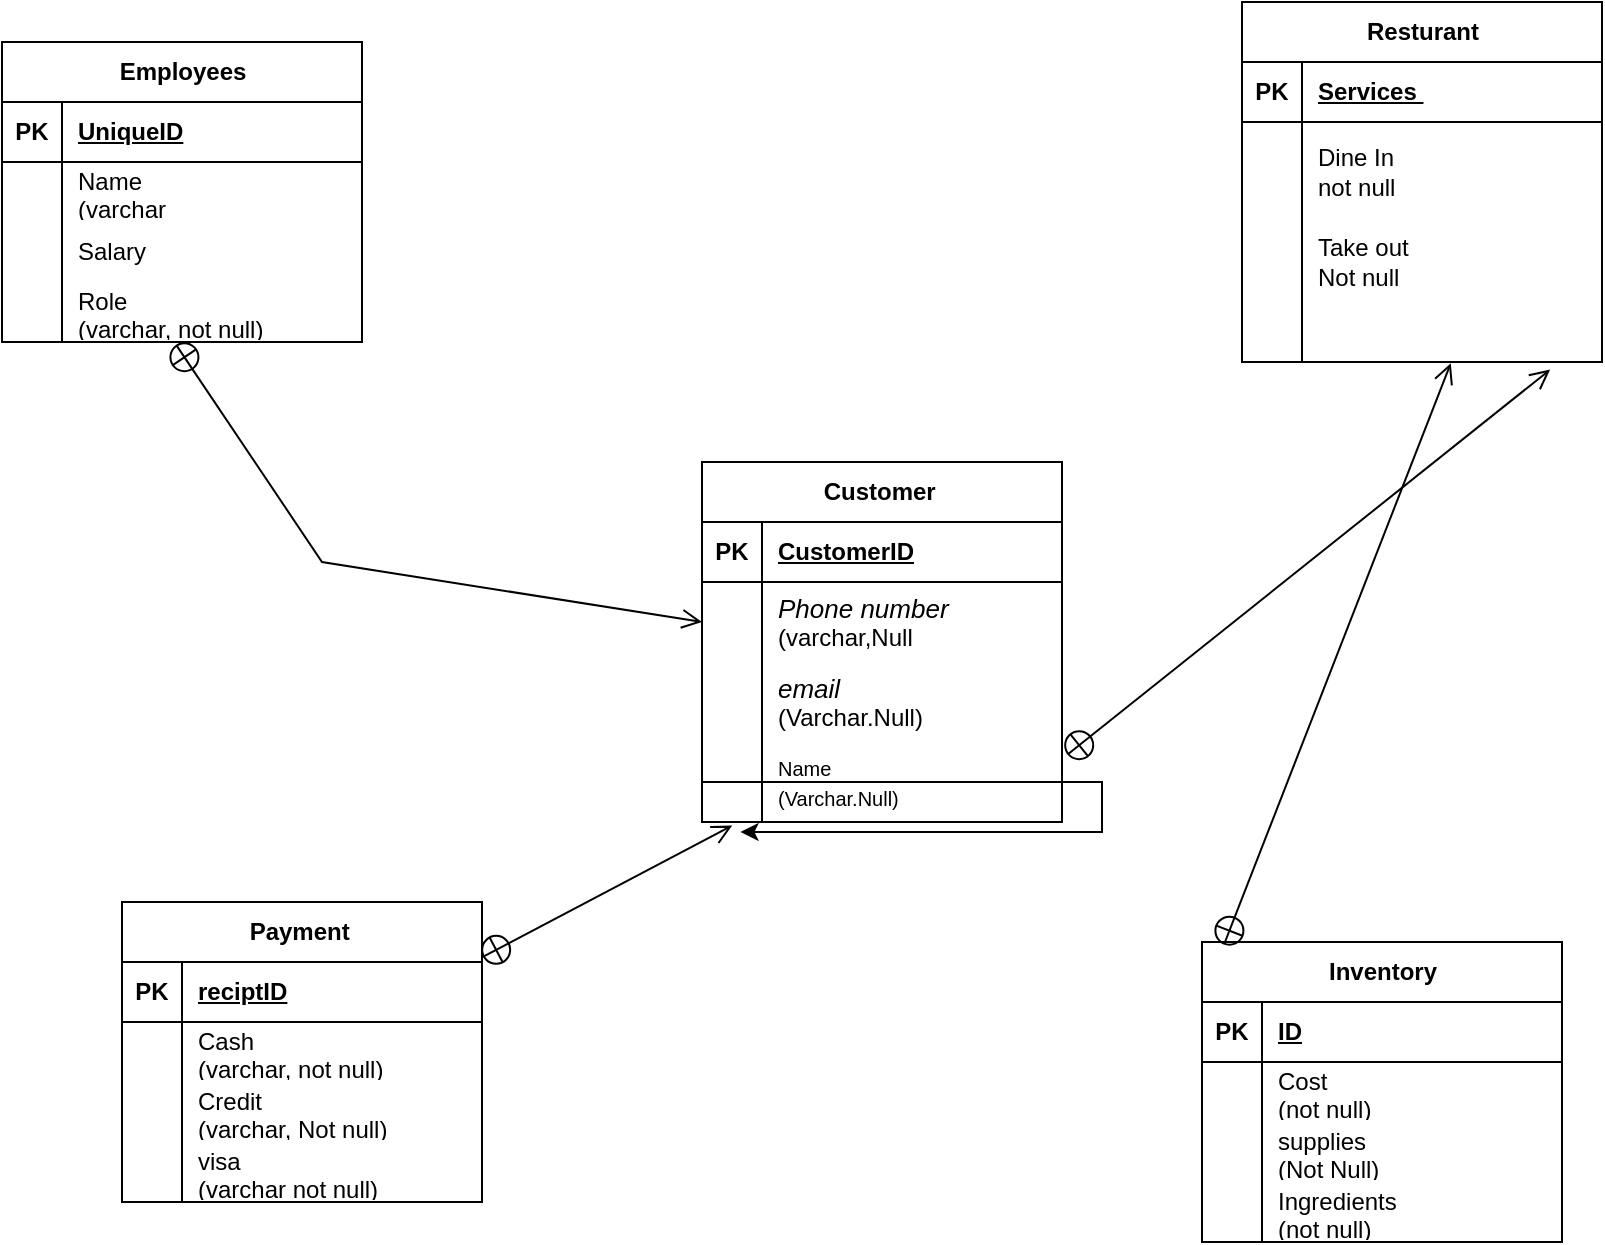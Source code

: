 <mxfile version="24.7.8">
  <diagram name="Page-1" id="HSO7H4II7nzMXGemg_yx">
    <mxGraphModel dx="1036" dy="702" grid="1" gridSize="10" guides="1" tooltips="1" connect="1" arrows="1" fold="1" page="1" pageScale="1" pageWidth="850" pageHeight="1100" math="0" shadow="0">
      <root>
        <mxCell id="0" />
        <mxCell id="1" parent="0" />
        <mxCell id="41Qm5kVFxvDwFur5cZqI-1" value="Customer&amp;nbsp;" style="shape=table;startSize=30;container=1;collapsible=1;childLayout=tableLayout;fixedRows=1;rowLines=0;fontStyle=1;align=center;resizeLast=1;html=1;" parent="1" vertex="1">
          <mxGeometry x="400" y="270" width="180" height="180" as="geometry" />
        </mxCell>
        <mxCell id="41Qm5kVFxvDwFur5cZqI-2" value="" style="shape=tableRow;horizontal=0;startSize=0;swimlaneHead=0;swimlaneBody=0;fillColor=none;collapsible=0;dropTarget=0;points=[[0,0.5],[1,0.5]];portConstraint=eastwest;top=0;left=0;right=0;bottom=1;" parent="41Qm5kVFxvDwFur5cZqI-1" vertex="1">
          <mxGeometry y="30" width="180" height="30" as="geometry" />
        </mxCell>
        <mxCell id="41Qm5kVFxvDwFur5cZqI-3" value="PK" style="shape=partialRectangle;connectable=0;fillColor=none;top=0;left=0;bottom=0;right=0;fontStyle=1;overflow=hidden;whiteSpace=wrap;html=1;" parent="41Qm5kVFxvDwFur5cZqI-2" vertex="1">
          <mxGeometry width="30" height="30" as="geometry">
            <mxRectangle width="30" height="30" as="alternateBounds" />
          </mxGeometry>
        </mxCell>
        <mxCell id="41Qm5kVFxvDwFur5cZqI-4" value="CustomerID" style="shape=partialRectangle;connectable=0;fillColor=none;top=0;left=0;bottom=0;right=0;align=left;spacingLeft=6;fontStyle=5;overflow=hidden;whiteSpace=wrap;html=1;" parent="41Qm5kVFxvDwFur5cZqI-2" vertex="1">
          <mxGeometry x="30" width="150" height="30" as="geometry">
            <mxRectangle width="150" height="30" as="alternateBounds" />
          </mxGeometry>
        </mxCell>
        <mxCell id="41Qm5kVFxvDwFur5cZqI-5" value="" style="shape=tableRow;horizontal=0;startSize=0;swimlaneHead=0;swimlaneBody=0;fillColor=none;collapsible=0;dropTarget=0;points=[[0,0.5],[1,0.5]];portConstraint=eastwest;top=0;left=0;right=0;bottom=0;" parent="41Qm5kVFxvDwFur5cZqI-1" vertex="1">
          <mxGeometry y="60" width="180" height="40" as="geometry" />
        </mxCell>
        <mxCell id="41Qm5kVFxvDwFur5cZqI-6" value="" style="shape=partialRectangle;connectable=0;fillColor=none;top=0;left=0;bottom=0;right=0;editable=1;overflow=hidden;whiteSpace=wrap;html=1;" parent="41Qm5kVFxvDwFur5cZqI-5" vertex="1">
          <mxGeometry width="30" height="40" as="geometry">
            <mxRectangle width="30" height="40" as="alternateBounds" />
          </mxGeometry>
        </mxCell>
        <mxCell id="41Qm5kVFxvDwFur5cZqI-7" value="&lt;i style=&quot;&quot;&gt;&lt;font style=&quot;font-size: 13px;&quot;&gt;Phone number&lt;/font&gt;&lt;/i&gt; (varchar,Null" style="shape=partialRectangle;connectable=0;fillColor=none;top=0;left=0;bottom=0;right=0;align=left;spacingLeft=6;overflow=hidden;whiteSpace=wrap;html=1;" parent="41Qm5kVFxvDwFur5cZqI-5" vertex="1">
          <mxGeometry x="30" width="150" height="40" as="geometry">
            <mxRectangle width="150" height="40" as="alternateBounds" />
          </mxGeometry>
        </mxCell>
        <mxCell id="41Qm5kVFxvDwFur5cZqI-8" value="" style="shape=tableRow;horizontal=0;startSize=0;swimlaneHead=0;swimlaneBody=0;fillColor=none;collapsible=0;dropTarget=0;points=[[0,0.5],[1,0.5]];portConstraint=eastwest;top=0;left=0;right=0;bottom=0;" parent="41Qm5kVFxvDwFur5cZqI-1" vertex="1">
          <mxGeometry y="100" width="180" height="40" as="geometry" />
        </mxCell>
        <mxCell id="41Qm5kVFxvDwFur5cZqI-9" value="" style="shape=partialRectangle;connectable=0;fillColor=none;top=0;left=0;bottom=0;right=0;editable=1;overflow=hidden;whiteSpace=wrap;html=1;" parent="41Qm5kVFxvDwFur5cZqI-8" vertex="1">
          <mxGeometry width="30" height="40" as="geometry">
            <mxRectangle width="30" height="40" as="alternateBounds" />
          </mxGeometry>
        </mxCell>
        <mxCell id="41Qm5kVFxvDwFur5cZqI-10" value="&lt;font style=&quot;font-size: 13px;&quot;&gt;&lt;i&gt;email&lt;/i&gt;&lt;/font&gt;&lt;div&gt;(Varchar.Null)&lt;/div&gt;" style="shape=partialRectangle;connectable=0;fillColor=none;top=0;left=0;bottom=0;right=0;align=left;spacingLeft=6;overflow=hidden;whiteSpace=wrap;html=1;" parent="41Qm5kVFxvDwFur5cZqI-8" vertex="1">
          <mxGeometry x="30" width="150" height="40" as="geometry">
            <mxRectangle width="150" height="40" as="alternateBounds" />
          </mxGeometry>
        </mxCell>
        <mxCell id="41Qm5kVFxvDwFur5cZqI-11" value="" style="shape=tableRow;horizontal=0;startSize=0;swimlaneHead=0;swimlaneBody=0;fillColor=none;collapsible=0;dropTarget=0;points=[[0,0.5],[1,0.5]];portConstraint=eastwest;top=0;left=0;right=0;bottom=0;" parent="41Qm5kVFxvDwFur5cZqI-1" vertex="1">
          <mxGeometry y="140" width="180" height="40" as="geometry" />
        </mxCell>
        <mxCell id="41Qm5kVFxvDwFur5cZqI-12" value="" style="shape=partialRectangle;connectable=0;fillColor=none;top=0;left=0;bottom=0;right=0;editable=1;overflow=hidden;whiteSpace=wrap;html=1;" parent="41Qm5kVFxvDwFur5cZqI-11" vertex="1">
          <mxGeometry width="30" height="40" as="geometry">
            <mxRectangle width="30" height="40" as="alternateBounds" />
          </mxGeometry>
        </mxCell>
        <mxCell id="41Qm5kVFxvDwFur5cZqI-13" value="&lt;font size=&quot;1&quot;&gt;Name&amp;nbsp;&lt;/font&gt;&lt;div&gt;&lt;font size=&quot;1&quot;&gt;(Varchar.Null)&lt;/font&gt;&lt;/div&gt;" style="shape=partialRectangle;connectable=0;fillColor=none;top=0;left=0;bottom=0;right=0;align=left;spacingLeft=6;overflow=hidden;whiteSpace=wrap;html=1;" parent="41Qm5kVFxvDwFur5cZqI-11" vertex="1">
          <mxGeometry x="30" width="150" height="40" as="geometry">
            <mxRectangle width="150" height="40" as="alternateBounds" />
          </mxGeometry>
        </mxCell>
        <mxCell id="41Qm5kVFxvDwFur5cZqI-73" style="edgeStyle=orthogonalEdgeStyle;rounded=0;orthogonalLoop=1;jettySize=auto;html=1;entryX=0.107;entryY=1.125;entryDx=0;entryDy=0;entryPerimeter=0;" parent="41Qm5kVFxvDwFur5cZqI-1" source="41Qm5kVFxvDwFur5cZqI-8" target="41Qm5kVFxvDwFur5cZqI-11" edge="1">
          <mxGeometry relative="1" as="geometry">
            <Array as="points">
              <mxPoint y="160" />
              <mxPoint x="200" y="160" />
              <mxPoint x="200" y="185" />
            </Array>
          </mxGeometry>
        </mxCell>
        <mxCell id="41Qm5kVFxvDwFur5cZqI-17" value="Employees" style="shape=table;startSize=30;container=1;collapsible=1;childLayout=tableLayout;fixedRows=1;rowLines=0;fontStyle=1;align=center;resizeLast=1;html=1;" parent="1" vertex="1">
          <mxGeometry x="50" y="60" width="180" height="150" as="geometry" />
        </mxCell>
        <mxCell id="41Qm5kVFxvDwFur5cZqI-18" value="" style="shape=tableRow;horizontal=0;startSize=0;swimlaneHead=0;swimlaneBody=0;fillColor=none;collapsible=0;dropTarget=0;points=[[0,0.5],[1,0.5]];portConstraint=eastwest;top=0;left=0;right=0;bottom=1;" parent="41Qm5kVFxvDwFur5cZqI-17" vertex="1">
          <mxGeometry y="30" width="180" height="30" as="geometry" />
        </mxCell>
        <mxCell id="41Qm5kVFxvDwFur5cZqI-19" value="PK" style="shape=partialRectangle;connectable=0;fillColor=none;top=0;left=0;bottom=0;right=0;fontStyle=1;overflow=hidden;whiteSpace=wrap;html=1;" parent="41Qm5kVFxvDwFur5cZqI-18" vertex="1">
          <mxGeometry width="30" height="30" as="geometry">
            <mxRectangle width="30" height="30" as="alternateBounds" />
          </mxGeometry>
        </mxCell>
        <mxCell id="41Qm5kVFxvDwFur5cZqI-20" value="UniqueID" style="shape=partialRectangle;connectable=0;fillColor=none;top=0;left=0;bottom=0;right=0;align=left;spacingLeft=6;fontStyle=5;overflow=hidden;whiteSpace=wrap;html=1;" parent="41Qm5kVFxvDwFur5cZqI-18" vertex="1">
          <mxGeometry x="30" width="150" height="30" as="geometry">
            <mxRectangle width="150" height="30" as="alternateBounds" />
          </mxGeometry>
        </mxCell>
        <mxCell id="41Qm5kVFxvDwFur5cZqI-21" value="" style="shape=tableRow;horizontal=0;startSize=0;swimlaneHead=0;swimlaneBody=0;fillColor=none;collapsible=0;dropTarget=0;points=[[0,0.5],[1,0.5]];portConstraint=eastwest;top=0;left=0;right=0;bottom=0;" parent="41Qm5kVFxvDwFur5cZqI-17" vertex="1">
          <mxGeometry y="60" width="180" height="30" as="geometry" />
        </mxCell>
        <mxCell id="41Qm5kVFxvDwFur5cZqI-22" value="" style="shape=partialRectangle;connectable=0;fillColor=none;top=0;left=0;bottom=0;right=0;editable=1;overflow=hidden;whiteSpace=wrap;html=1;" parent="41Qm5kVFxvDwFur5cZqI-21" vertex="1">
          <mxGeometry width="30" height="30" as="geometry">
            <mxRectangle width="30" height="30" as="alternateBounds" />
          </mxGeometry>
        </mxCell>
        <mxCell id="41Qm5kVFxvDwFur5cZqI-23" value="Name&lt;div&gt;(varchar&amp;nbsp;&lt;/div&gt;" style="shape=partialRectangle;connectable=0;fillColor=none;top=0;left=0;bottom=0;right=0;align=left;spacingLeft=6;overflow=hidden;whiteSpace=wrap;html=1;" parent="41Qm5kVFxvDwFur5cZqI-21" vertex="1">
          <mxGeometry x="30" width="150" height="30" as="geometry">
            <mxRectangle width="150" height="30" as="alternateBounds" />
          </mxGeometry>
        </mxCell>
        <mxCell id="41Qm5kVFxvDwFur5cZqI-24" value="" style="shape=tableRow;horizontal=0;startSize=0;swimlaneHead=0;swimlaneBody=0;fillColor=none;collapsible=0;dropTarget=0;points=[[0,0.5],[1,0.5]];portConstraint=eastwest;top=0;left=0;right=0;bottom=0;" parent="41Qm5kVFxvDwFur5cZqI-17" vertex="1">
          <mxGeometry y="90" width="180" height="30" as="geometry" />
        </mxCell>
        <mxCell id="41Qm5kVFxvDwFur5cZqI-25" value="" style="shape=partialRectangle;connectable=0;fillColor=none;top=0;left=0;bottom=0;right=0;editable=1;overflow=hidden;whiteSpace=wrap;html=1;" parent="41Qm5kVFxvDwFur5cZqI-24" vertex="1">
          <mxGeometry width="30" height="30" as="geometry">
            <mxRectangle width="30" height="30" as="alternateBounds" />
          </mxGeometry>
        </mxCell>
        <mxCell id="41Qm5kVFxvDwFur5cZqI-26" value="Salary" style="shape=partialRectangle;connectable=0;fillColor=none;top=0;left=0;bottom=0;right=0;align=left;spacingLeft=6;overflow=hidden;whiteSpace=wrap;html=1;" parent="41Qm5kVFxvDwFur5cZqI-24" vertex="1">
          <mxGeometry x="30" width="150" height="30" as="geometry">
            <mxRectangle width="150" height="30" as="alternateBounds" />
          </mxGeometry>
        </mxCell>
        <mxCell id="41Qm5kVFxvDwFur5cZqI-27" value="" style="shape=tableRow;horizontal=0;startSize=0;swimlaneHead=0;swimlaneBody=0;fillColor=none;collapsible=0;dropTarget=0;points=[[0,0.5],[1,0.5]];portConstraint=eastwest;top=0;left=0;right=0;bottom=0;" parent="41Qm5kVFxvDwFur5cZqI-17" vertex="1">
          <mxGeometry y="120" width="180" height="30" as="geometry" />
        </mxCell>
        <mxCell id="41Qm5kVFxvDwFur5cZqI-28" value="" style="shape=partialRectangle;connectable=0;fillColor=none;top=0;left=0;bottom=0;right=0;editable=1;overflow=hidden;whiteSpace=wrap;html=1;" parent="41Qm5kVFxvDwFur5cZqI-27" vertex="1">
          <mxGeometry width="30" height="30" as="geometry">
            <mxRectangle width="30" height="30" as="alternateBounds" />
          </mxGeometry>
        </mxCell>
        <mxCell id="41Qm5kVFxvDwFur5cZqI-29" value="Role&lt;div&gt;(varchar, not null)&lt;/div&gt;" style="shape=partialRectangle;connectable=0;fillColor=none;top=0;left=0;bottom=0;right=0;align=left;spacingLeft=6;overflow=hidden;whiteSpace=wrap;html=1;" parent="41Qm5kVFxvDwFur5cZqI-27" vertex="1">
          <mxGeometry x="30" width="150" height="30" as="geometry">
            <mxRectangle width="150" height="30" as="alternateBounds" />
          </mxGeometry>
        </mxCell>
        <mxCell id="41Qm5kVFxvDwFur5cZqI-30" value="Inventory" style="shape=table;startSize=30;container=1;collapsible=1;childLayout=tableLayout;fixedRows=1;rowLines=0;fontStyle=1;align=center;resizeLast=1;html=1;" parent="1" vertex="1">
          <mxGeometry x="650" y="510" width="180" height="150" as="geometry" />
        </mxCell>
        <mxCell id="41Qm5kVFxvDwFur5cZqI-31" value="" style="shape=tableRow;horizontal=0;startSize=0;swimlaneHead=0;swimlaneBody=0;fillColor=none;collapsible=0;dropTarget=0;points=[[0,0.5],[1,0.5]];portConstraint=eastwest;top=0;left=0;right=0;bottom=1;" parent="41Qm5kVFxvDwFur5cZqI-30" vertex="1">
          <mxGeometry y="30" width="180" height="30" as="geometry" />
        </mxCell>
        <mxCell id="41Qm5kVFxvDwFur5cZqI-32" value="PK" style="shape=partialRectangle;connectable=0;fillColor=none;top=0;left=0;bottom=0;right=0;fontStyle=1;overflow=hidden;whiteSpace=wrap;html=1;" parent="41Qm5kVFxvDwFur5cZqI-31" vertex="1">
          <mxGeometry width="30" height="30" as="geometry">
            <mxRectangle width="30" height="30" as="alternateBounds" />
          </mxGeometry>
        </mxCell>
        <mxCell id="41Qm5kVFxvDwFur5cZqI-33" value="ID" style="shape=partialRectangle;connectable=0;fillColor=none;top=0;left=0;bottom=0;right=0;align=left;spacingLeft=6;fontStyle=5;overflow=hidden;whiteSpace=wrap;html=1;" parent="41Qm5kVFxvDwFur5cZqI-31" vertex="1">
          <mxGeometry x="30" width="150" height="30" as="geometry">
            <mxRectangle width="150" height="30" as="alternateBounds" />
          </mxGeometry>
        </mxCell>
        <mxCell id="41Qm5kVFxvDwFur5cZqI-34" value="" style="shape=tableRow;horizontal=0;startSize=0;swimlaneHead=0;swimlaneBody=0;fillColor=none;collapsible=0;dropTarget=0;points=[[0,0.5],[1,0.5]];portConstraint=eastwest;top=0;left=0;right=0;bottom=0;" parent="41Qm5kVFxvDwFur5cZqI-30" vertex="1">
          <mxGeometry y="60" width="180" height="30" as="geometry" />
        </mxCell>
        <mxCell id="41Qm5kVFxvDwFur5cZqI-35" value="" style="shape=partialRectangle;connectable=0;fillColor=none;top=0;left=0;bottom=0;right=0;editable=1;overflow=hidden;whiteSpace=wrap;html=1;" parent="41Qm5kVFxvDwFur5cZqI-34" vertex="1">
          <mxGeometry width="30" height="30" as="geometry">
            <mxRectangle width="30" height="30" as="alternateBounds" />
          </mxGeometry>
        </mxCell>
        <mxCell id="41Qm5kVFxvDwFur5cZqI-36" value="Cost&lt;div&gt;(not null)&lt;/div&gt;" style="shape=partialRectangle;connectable=0;fillColor=none;top=0;left=0;bottom=0;right=0;align=left;spacingLeft=6;overflow=hidden;whiteSpace=wrap;html=1;" parent="41Qm5kVFxvDwFur5cZqI-34" vertex="1">
          <mxGeometry x="30" width="150" height="30" as="geometry">
            <mxRectangle width="150" height="30" as="alternateBounds" />
          </mxGeometry>
        </mxCell>
        <mxCell id="41Qm5kVFxvDwFur5cZqI-37" value="" style="shape=tableRow;horizontal=0;startSize=0;swimlaneHead=0;swimlaneBody=0;fillColor=none;collapsible=0;dropTarget=0;points=[[0,0.5],[1,0.5]];portConstraint=eastwest;top=0;left=0;right=0;bottom=0;" parent="41Qm5kVFxvDwFur5cZqI-30" vertex="1">
          <mxGeometry y="90" width="180" height="30" as="geometry" />
        </mxCell>
        <mxCell id="41Qm5kVFxvDwFur5cZqI-38" value="" style="shape=partialRectangle;connectable=0;fillColor=none;top=0;left=0;bottom=0;right=0;editable=1;overflow=hidden;whiteSpace=wrap;html=1;" parent="41Qm5kVFxvDwFur5cZqI-37" vertex="1">
          <mxGeometry width="30" height="30" as="geometry">
            <mxRectangle width="30" height="30" as="alternateBounds" />
          </mxGeometry>
        </mxCell>
        <mxCell id="41Qm5kVFxvDwFur5cZqI-39" value="&lt;div&gt;supplies&lt;/div&gt;&lt;div&gt;(Not Null)&lt;/div&gt;" style="shape=partialRectangle;connectable=0;fillColor=none;top=0;left=0;bottom=0;right=0;align=left;spacingLeft=6;overflow=hidden;whiteSpace=wrap;html=1;" parent="41Qm5kVFxvDwFur5cZqI-37" vertex="1">
          <mxGeometry x="30" width="150" height="30" as="geometry">
            <mxRectangle width="150" height="30" as="alternateBounds" />
          </mxGeometry>
        </mxCell>
        <mxCell id="41Qm5kVFxvDwFur5cZqI-40" value="" style="shape=tableRow;horizontal=0;startSize=0;swimlaneHead=0;swimlaneBody=0;fillColor=none;collapsible=0;dropTarget=0;points=[[0,0.5],[1,0.5]];portConstraint=eastwest;top=0;left=0;right=0;bottom=0;" parent="41Qm5kVFxvDwFur5cZqI-30" vertex="1">
          <mxGeometry y="120" width="180" height="30" as="geometry" />
        </mxCell>
        <mxCell id="41Qm5kVFxvDwFur5cZqI-41" value="" style="shape=partialRectangle;connectable=0;fillColor=none;top=0;left=0;bottom=0;right=0;editable=1;overflow=hidden;whiteSpace=wrap;html=1;" parent="41Qm5kVFxvDwFur5cZqI-40" vertex="1">
          <mxGeometry width="30" height="30" as="geometry">
            <mxRectangle width="30" height="30" as="alternateBounds" />
          </mxGeometry>
        </mxCell>
        <mxCell id="41Qm5kVFxvDwFur5cZqI-42" value="Ingredients&lt;div&gt;(not null)&lt;/div&gt;" style="shape=partialRectangle;connectable=0;fillColor=none;top=0;left=0;bottom=0;right=0;align=left;spacingLeft=6;overflow=hidden;whiteSpace=wrap;html=1;" parent="41Qm5kVFxvDwFur5cZqI-40" vertex="1">
          <mxGeometry x="30" width="150" height="30" as="geometry">
            <mxRectangle width="150" height="30" as="alternateBounds" />
          </mxGeometry>
        </mxCell>
        <mxCell id="41Qm5kVFxvDwFur5cZqI-43" value="Payment&amp;nbsp;" style="shape=table;startSize=30;container=1;collapsible=1;childLayout=tableLayout;fixedRows=1;rowLines=0;fontStyle=1;align=center;resizeLast=1;html=1;" parent="1" vertex="1">
          <mxGeometry x="110" y="490" width="180" height="150" as="geometry" />
        </mxCell>
        <mxCell id="41Qm5kVFxvDwFur5cZqI-44" value="" style="shape=tableRow;horizontal=0;startSize=0;swimlaneHead=0;swimlaneBody=0;fillColor=none;collapsible=0;dropTarget=0;points=[[0,0.5],[1,0.5]];portConstraint=eastwest;top=0;left=0;right=0;bottom=1;" parent="41Qm5kVFxvDwFur5cZqI-43" vertex="1">
          <mxGeometry y="30" width="180" height="30" as="geometry" />
        </mxCell>
        <mxCell id="41Qm5kVFxvDwFur5cZqI-45" value="PK" style="shape=partialRectangle;connectable=0;fillColor=none;top=0;left=0;bottom=0;right=0;fontStyle=1;overflow=hidden;whiteSpace=wrap;html=1;" parent="41Qm5kVFxvDwFur5cZqI-44" vertex="1">
          <mxGeometry width="30" height="30" as="geometry">
            <mxRectangle width="30" height="30" as="alternateBounds" />
          </mxGeometry>
        </mxCell>
        <mxCell id="41Qm5kVFxvDwFur5cZqI-46" value="reciptID" style="shape=partialRectangle;connectable=0;fillColor=none;top=0;left=0;bottom=0;right=0;align=left;spacingLeft=6;fontStyle=5;overflow=hidden;whiteSpace=wrap;html=1;" parent="41Qm5kVFxvDwFur5cZqI-44" vertex="1">
          <mxGeometry x="30" width="150" height="30" as="geometry">
            <mxRectangle width="150" height="30" as="alternateBounds" />
          </mxGeometry>
        </mxCell>
        <mxCell id="41Qm5kVFxvDwFur5cZqI-47" value="" style="shape=tableRow;horizontal=0;startSize=0;swimlaneHead=0;swimlaneBody=0;fillColor=none;collapsible=0;dropTarget=0;points=[[0,0.5],[1,0.5]];portConstraint=eastwest;top=0;left=0;right=0;bottom=0;" parent="41Qm5kVFxvDwFur5cZqI-43" vertex="1">
          <mxGeometry y="60" width="180" height="30" as="geometry" />
        </mxCell>
        <mxCell id="41Qm5kVFxvDwFur5cZqI-48" value="" style="shape=partialRectangle;connectable=0;fillColor=none;top=0;left=0;bottom=0;right=0;editable=1;overflow=hidden;whiteSpace=wrap;html=1;" parent="41Qm5kVFxvDwFur5cZqI-47" vertex="1">
          <mxGeometry width="30" height="30" as="geometry">
            <mxRectangle width="30" height="30" as="alternateBounds" />
          </mxGeometry>
        </mxCell>
        <mxCell id="41Qm5kVFxvDwFur5cZqI-49" value="Cash&amp;nbsp;&lt;div&gt;(varchar, not null)&lt;/div&gt;" style="shape=partialRectangle;connectable=0;fillColor=none;top=0;left=0;bottom=0;right=0;align=left;spacingLeft=6;overflow=hidden;whiteSpace=wrap;html=1;" parent="41Qm5kVFxvDwFur5cZqI-47" vertex="1">
          <mxGeometry x="30" width="150" height="30" as="geometry">
            <mxRectangle width="150" height="30" as="alternateBounds" />
          </mxGeometry>
        </mxCell>
        <mxCell id="41Qm5kVFxvDwFur5cZqI-50" value="" style="shape=tableRow;horizontal=0;startSize=0;swimlaneHead=0;swimlaneBody=0;fillColor=none;collapsible=0;dropTarget=0;points=[[0,0.5],[1,0.5]];portConstraint=eastwest;top=0;left=0;right=0;bottom=0;" parent="41Qm5kVFxvDwFur5cZqI-43" vertex="1">
          <mxGeometry y="90" width="180" height="30" as="geometry" />
        </mxCell>
        <mxCell id="41Qm5kVFxvDwFur5cZqI-51" value="" style="shape=partialRectangle;connectable=0;fillColor=none;top=0;left=0;bottom=0;right=0;editable=1;overflow=hidden;whiteSpace=wrap;html=1;" parent="41Qm5kVFxvDwFur5cZqI-50" vertex="1">
          <mxGeometry width="30" height="30" as="geometry">
            <mxRectangle width="30" height="30" as="alternateBounds" />
          </mxGeometry>
        </mxCell>
        <mxCell id="41Qm5kVFxvDwFur5cZqI-52" value="Credit&amp;nbsp;&lt;div&gt;(varchar, Not null)&lt;/div&gt;" style="shape=partialRectangle;connectable=0;fillColor=none;top=0;left=0;bottom=0;right=0;align=left;spacingLeft=6;overflow=hidden;whiteSpace=wrap;html=1;" parent="41Qm5kVFxvDwFur5cZqI-50" vertex="1">
          <mxGeometry x="30" width="150" height="30" as="geometry">
            <mxRectangle width="150" height="30" as="alternateBounds" />
          </mxGeometry>
        </mxCell>
        <mxCell id="41Qm5kVFxvDwFur5cZqI-53" value="" style="shape=tableRow;horizontal=0;startSize=0;swimlaneHead=0;swimlaneBody=0;fillColor=none;collapsible=0;dropTarget=0;points=[[0,0.5],[1,0.5]];portConstraint=eastwest;top=0;left=0;right=0;bottom=0;" parent="41Qm5kVFxvDwFur5cZqI-43" vertex="1">
          <mxGeometry y="120" width="180" height="30" as="geometry" />
        </mxCell>
        <mxCell id="41Qm5kVFxvDwFur5cZqI-54" value="" style="shape=partialRectangle;connectable=0;fillColor=none;top=0;left=0;bottom=0;right=0;editable=1;overflow=hidden;whiteSpace=wrap;html=1;" parent="41Qm5kVFxvDwFur5cZqI-53" vertex="1">
          <mxGeometry width="30" height="30" as="geometry">
            <mxRectangle width="30" height="30" as="alternateBounds" />
          </mxGeometry>
        </mxCell>
        <mxCell id="41Qm5kVFxvDwFur5cZqI-55" value="visa&amp;nbsp;&lt;div&gt;(varchar not null)&lt;/div&gt;" style="shape=partialRectangle;connectable=0;fillColor=none;top=0;left=0;bottom=0;right=0;align=left;spacingLeft=6;overflow=hidden;whiteSpace=wrap;html=1;" parent="41Qm5kVFxvDwFur5cZqI-53" vertex="1">
          <mxGeometry x="30" width="150" height="30" as="geometry">
            <mxRectangle width="150" height="30" as="alternateBounds" />
          </mxGeometry>
        </mxCell>
        <mxCell id="41Qm5kVFxvDwFur5cZqI-56" value="Resturant" style="shape=table;startSize=30;container=1;collapsible=1;childLayout=tableLayout;fixedRows=1;rowLines=0;fontStyle=1;align=center;resizeLast=1;html=1;" parent="1" vertex="1">
          <mxGeometry x="670" y="40" width="180" height="180" as="geometry" />
        </mxCell>
        <mxCell id="41Qm5kVFxvDwFur5cZqI-57" value="" style="shape=tableRow;horizontal=0;startSize=0;swimlaneHead=0;swimlaneBody=0;fillColor=none;collapsible=0;dropTarget=0;points=[[0,0.5],[1,0.5]];portConstraint=eastwest;top=0;left=0;right=0;bottom=1;" parent="41Qm5kVFxvDwFur5cZqI-56" vertex="1">
          <mxGeometry y="30" width="180" height="30" as="geometry" />
        </mxCell>
        <mxCell id="41Qm5kVFxvDwFur5cZqI-58" value="PK" style="shape=partialRectangle;connectable=0;fillColor=none;top=0;left=0;bottom=0;right=0;fontStyle=1;overflow=hidden;whiteSpace=wrap;html=1;" parent="41Qm5kVFxvDwFur5cZqI-57" vertex="1">
          <mxGeometry width="30" height="30" as="geometry">
            <mxRectangle width="30" height="30" as="alternateBounds" />
          </mxGeometry>
        </mxCell>
        <mxCell id="41Qm5kVFxvDwFur5cZqI-59" value="Services&amp;nbsp;" style="shape=partialRectangle;connectable=0;fillColor=none;top=0;left=0;bottom=0;right=0;align=left;spacingLeft=6;fontStyle=5;overflow=hidden;whiteSpace=wrap;html=1;" parent="41Qm5kVFxvDwFur5cZqI-57" vertex="1">
          <mxGeometry x="30" width="150" height="30" as="geometry">
            <mxRectangle width="150" height="30" as="alternateBounds" />
          </mxGeometry>
        </mxCell>
        <mxCell id="41Qm5kVFxvDwFur5cZqI-60" value="" style="shape=tableRow;horizontal=0;startSize=0;swimlaneHead=0;swimlaneBody=0;fillColor=none;collapsible=0;dropTarget=0;points=[[0,0.5],[1,0.5]];portConstraint=eastwest;top=0;left=0;right=0;bottom=0;" parent="41Qm5kVFxvDwFur5cZqI-56" vertex="1">
          <mxGeometry y="60" width="180" height="50" as="geometry" />
        </mxCell>
        <mxCell id="41Qm5kVFxvDwFur5cZqI-61" value="" style="shape=partialRectangle;connectable=0;fillColor=none;top=0;left=0;bottom=0;right=0;editable=1;overflow=hidden;whiteSpace=wrap;html=1;" parent="41Qm5kVFxvDwFur5cZqI-60" vertex="1">
          <mxGeometry width="30" height="50" as="geometry">
            <mxRectangle width="30" height="50" as="alternateBounds" />
          </mxGeometry>
        </mxCell>
        <mxCell id="41Qm5kVFxvDwFur5cZqI-62" value="Dine In&lt;div&gt;not null&lt;/div&gt;" style="shape=partialRectangle;connectable=0;fillColor=none;top=0;left=0;bottom=0;right=0;align=left;spacingLeft=6;overflow=hidden;whiteSpace=wrap;html=1;" parent="41Qm5kVFxvDwFur5cZqI-60" vertex="1">
          <mxGeometry x="30" width="150" height="50" as="geometry">
            <mxRectangle width="150" height="50" as="alternateBounds" />
          </mxGeometry>
        </mxCell>
        <mxCell id="41Qm5kVFxvDwFur5cZqI-63" value="" style="shape=tableRow;horizontal=0;startSize=0;swimlaneHead=0;swimlaneBody=0;fillColor=none;collapsible=0;dropTarget=0;points=[[0,0.5],[1,0.5]];portConstraint=eastwest;top=0;left=0;right=0;bottom=0;" parent="41Qm5kVFxvDwFur5cZqI-56" vertex="1">
          <mxGeometry y="110" width="180" height="40" as="geometry" />
        </mxCell>
        <mxCell id="41Qm5kVFxvDwFur5cZqI-64" value="" style="shape=partialRectangle;connectable=0;fillColor=none;top=0;left=0;bottom=0;right=0;editable=1;overflow=hidden;whiteSpace=wrap;html=1;" parent="41Qm5kVFxvDwFur5cZqI-63" vertex="1">
          <mxGeometry width="30" height="40" as="geometry">
            <mxRectangle width="30" height="40" as="alternateBounds" />
          </mxGeometry>
        </mxCell>
        <mxCell id="41Qm5kVFxvDwFur5cZqI-65" value="Take out&amp;nbsp;&lt;div&gt;Not null&lt;/div&gt;" style="shape=partialRectangle;connectable=0;fillColor=none;top=0;left=0;bottom=0;right=0;align=left;spacingLeft=6;overflow=hidden;whiteSpace=wrap;html=1;" parent="41Qm5kVFxvDwFur5cZqI-63" vertex="1">
          <mxGeometry x="30" width="150" height="40" as="geometry">
            <mxRectangle width="150" height="40" as="alternateBounds" />
          </mxGeometry>
        </mxCell>
        <mxCell id="41Qm5kVFxvDwFur5cZqI-66" value="" style="shape=tableRow;horizontal=0;startSize=0;swimlaneHead=0;swimlaneBody=0;fillColor=none;collapsible=0;dropTarget=0;points=[[0,0.5],[1,0.5]];portConstraint=eastwest;top=0;left=0;right=0;bottom=0;" parent="41Qm5kVFxvDwFur5cZqI-56" vertex="1">
          <mxGeometry y="150" width="180" height="30" as="geometry" />
        </mxCell>
        <mxCell id="41Qm5kVFxvDwFur5cZqI-67" value="" style="shape=partialRectangle;connectable=0;fillColor=none;top=0;left=0;bottom=0;right=0;editable=1;overflow=hidden;whiteSpace=wrap;html=1;" parent="41Qm5kVFxvDwFur5cZqI-66" vertex="1">
          <mxGeometry width="30" height="30" as="geometry">
            <mxRectangle width="30" height="30" as="alternateBounds" />
          </mxGeometry>
        </mxCell>
        <mxCell id="41Qm5kVFxvDwFur5cZqI-68" value="" style="shape=partialRectangle;connectable=0;fillColor=none;top=0;left=0;bottom=0;right=0;align=left;spacingLeft=6;overflow=hidden;whiteSpace=wrap;html=1;" parent="41Qm5kVFxvDwFur5cZqI-66" vertex="1">
          <mxGeometry x="30" width="150" height="30" as="geometry">
            <mxRectangle width="150" height="30" as="alternateBounds" />
          </mxGeometry>
        </mxCell>
        <mxCell id="41Qm5kVFxvDwFur5cZqI-69" value="" style="endArrow=open;startArrow=circlePlus;endFill=0;startFill=0;endSize=8;html=1;rounded=0;exitX=1.013;exitY=0.165;exitDx=0;exitDy=0;exitPerimeter=0;entryX=0.856;entryY=1.127;entryDx=0;entryDy=0;entryPerimeter=0;" parent="1" source="41Qm5kVFxvDwFur5cZqI-11" target="41Qm5kVFxvDwFur5cZqI-66" edge="1">
          <mxGeometry width="160" relative="1" as="geometry">
            <mxPoint x="660" y="230" as="sourcePoint" />
            <mxPoint x="820" y="230" as="targetPoint" />
          </mxGeometry>
        </mxCell>
        <mxCell id="41Qm5kVFxvDwFur5cZqI-70" value="" style="endArrow=open;startArrow=circlePlus;endFill=0;startFill=0;endSize=8;html=1;rounded=0;entryX=0.58;entryY=1.02;entryDx=0;entryDy=0;entryPerimeter=0;exitX=0.06;exitY=0.012;exitDx=0;exitDy=0;exitPerimeter=0;" parent="1" source="41Qm5kVFxvDwFur5cZqI-30" target="41Qm5kVFxvDwFur5cZqI-66" edge="1">
          <mxGeometry width="160" relative="1" as="geometry">
            <mxPoint x="680" y="420" as="sourcePoint" />
            <mxPoint x="840" y="420" as="targetPoint" />
          </mxGeometry>
        </mxCell>
        <mxCell id="41Qm5kVFxvDwFur5cZqI-71" value="" style="endArrow=open;startArrow=circlePlus;endFill=0;startFill=0;endSize=8;html=1;rounded=0;entryX=0;entryY=0.5;entryDx=0;entryDy=0;exitX=0.482;exitY=1.033;exitDx=0;exitDy=0;exitPerimeter=0;" parent="1" source="41Qm5kVFxvDwFur5cZqI-27" target="41Qm5kVFxvDwFur5cZqI-5" edge="1">
          <mxGeometry width="160" relative="1" as="geometry">
            <mxPoint x="150" y="320" as="sourcePoint" />
            <mxPoint x="310" y="320" as="targetPoint" />
            <Array as="points">
              <mxPoint x="210" y="320" />
            </Array>
          </mxGeometry>
        </mxCell>
        <mxCell id="41Qm5kVFxvDwFur5cZqI-72" value="" style="endArrow=open;startArrow=circlePlus;endFill=0;startFill=0;endSize=8;html=1;rounded=0;entryX=0.084;entryY=1.045;entryDx=0;entryDy=0;entryPerimeter=0;" parent="1" source="41Qm5kVFxvDwFur5cZqI-43" target="41Qm5kVFxvDwFur5cZqI-11" edge="1">
          <mxGeometry width="160" relative="1" as="geometry">
            <mxPoint x="220" y="390" as="sourcePoint" />
            <mxPoint x="380" y="390" as="targetPoint" />
          </mxGeometry>
        </mxCell>
      </root>
    </mxGraphModel>
  </diagram>
</mxfile>
